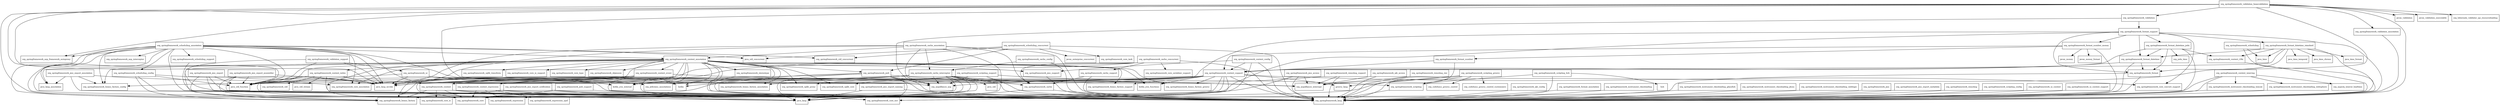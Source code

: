 digraph spring_context_5_0_0_BUILD_SNAPSHOT_package_dependencies {
  node [shape = box, fontsize=10.0];
  org_springframework_cache -> java_lang;
  org_springframework_cache -> org_springframework_lang;
  org_springframework_cache_annotation -> java_lang;
  org_springframework_cache_annotation -> java_lang_invoke;
  org_springframework_cache_annotation -> org_aopalliance_aop;
  org_springframework_cache_annotation -> org_springframework_cache;
  org_springframework_cache_annotation -> org_springframework_cache_interceptor;
  org_springframework_cache_annotation -> org_springframework_context_annotation;
  org_springframework_cache_annotation -> org_springframework_core_annotation;
  org_springframework_cache_annotation -> org_springframework_lang;
  org_springframework_cache_concurrent -> java_lang_invoke;
  org_springframework_cache_concurrent -> java_util_function;
  org_springframework_cache_concurrent -> org_springframework_cache;
  org_springframework_cache_concurrent -> org_springframework_cache_support;
  org_springframework_cache_concurrent -> org_springframework_core_serializer_support;
  org_springframework_cache_concurrent -> org_springframework_lang;
  org_springframework_cache_config -> org_springframework_cache_interceptor;
  org_springframework_cache_config -> org_springframework_lang;
  org_springframework_cache_interceptor -> java_lang;
  org_springframework_cache_interceptor -> java_lang_invoke;
  org_springframework_cache_interceptor -> java_util;
  org_springframework_cache_interceptor -> java_util_function;
  org_springframework_cache_interceptor -> org_aopalliance_aop;
  org_springframework_cache_interceptor -> org_aopalliance_intercept;
  org_springframework_cache_interceptor -> org_springframework_beans_factory;
  org_springframework_cache_interceptor -> org_springframework_beans_factory_annotation;
  org_springframework_cache_interceptor -> org_springframework_cache;
  org_springframework_cache_interceptor -> org_springframework_context_expression;
  org_springframework_cache_interceptor -> org_springframework_core;
  org_springframework_cache_interceptor -> org_springframework_expression;
  org_springframework_cache_interceptor -> org_springframework_lang;
  org_springframework_cache_support -> org_springframework_cache;
  org_springframework_cache_support -> org_springframework_lang;
  org_springframework_context -> java_lang;
  org_springframework_context -> org_springframework_beans_factory;
  org_springframework_context -> org_springframework_core;
  org_springframework_context -> org_springframework_core_env;
  org_springframework_context -> org_springframework_core_io;
  org_springframework_context -> org_springframework_lang;
  org_springframework_context_annotation -> java_lang;
  org_springframework_context_annotation -> java_lang_annotation;
  org_springframework_context_annotation -> java_lang_invoke;
  org_springframework_context_annotation -> java_util_function;
  org_springframework_context_annotation -> kotlin;
  org_springframework_context_annotation -> kotlin_jvm_functions;
  org_springframework_context_annotation -> kotlin_jvm_internal;
  org_springframework_context_annotation -> org_jetbrains_annotations;
  org_springframework_context_annotation -> org_springframework_beans_factory;
  org_springframework_context_annotation -> org_springframework_beans_factory_annotation;
  org_springframework_context_annotation -> org_springframework_beans_factory_config;
  org_springframework_context_annotation -> org_springframework_beans_factory_groovy;
  org_springframework_context_annotation -> org_springframework_beans_factory_support;
  org_springframework_context_annotation -> org_springframework_cglib_core;
  org_springframework_context_annotation -> org_springframework_cglib_proxy;
  org_springframework_context_annotation -> org_springframework_cglib_transform;
  org_springframework_context_annotation -> org_springframework_context;
  org_springframework_context_annotation -> org_springframework_context_event;
  org_springframework_context_annotation -> org_springframework_context_index;
  org_springframework_context_annotation -> org_springframework_core;
  org_springframework_context_annotation -> org_springframework_core_annotation;
  org_springframework_context_annotation -> org_springframework_core_env;
  org_springframework_context_annotation -> org_springframework_core_io_support;
  org_springframework_context_annotation -> org_springframework_core_type;
  org_springframework_context_annotation -> org_springframework_jmx_support;
  org_springframework_context_annotation -> org_springframework_jndi;
  org_springframework_context_annotation -> org_springframework_lang;
  org_springframework_context_annotation -> org_springframework_objenesis;
  org_springframework_context_annotation -> org_springframework_stereotype;
  org_springframework_context_config -> org_springframework_context_support;
  org_springframework_context_config -> org_springframework_core_env;
  org_springframework_context_config -> org_springframework_jmx_support;
  org_springframework_context_config -> org_springframework_lang;
  org_springframework_context_event -> java_lang_invoke;
  org_springframework_context_event -> org_aopalliance_intercept;
  org_springframework_context_event -> org_springframework_beans_factory;
  org_springframework_context_event -> org_springframework_context;
  org_springframework_context_event -> org_springframework_context_expression;
  org_springframework_context_event -> org_springframework_core;
  org_springframework_context_event -> org_springframework_core_annotation;
  org_springframework_context_event -> org_springframework_expression;
  org_springframework_context_event -> org_springframework_lang;
  org_springframework_context_expression -> org_springframework_core;
  org_springframework_context_expression -> org_springframework_core_env;
  org_springframework_context_expression -> org_springframework_expression;
  org_springframework_context_expression -> org_springframework_expression_spel;
  org_springframework_context_expression -> org_springframework_lang;
  org_springframework_context_i18n -> org_springframework_lang;
  org_springframework_context_index -> java_lang_invoke;
  org_springframework_context_index -> java_util_function;
  org_springframework_context_index -> java_util_stream;
  org_springframework_context_index -> org_springframework_core;
  org_springframework_context_index -> org_springframework_lang;
  org_springframework_context_index -> org_springframework_util;
  org_springframework_context_support -> groovy_lang;
  org_springframework_context_support -> java_lang_invoke;
  org_springframework_context_support -> java_util_function;
  org_springframework_context_support -> kotlin;
  org_springframework_context_support -> kotlin_jvm_functions;
  org_springframework_context_support -> kotlin_jvm_internal;
  org_springframework_context_support -> org_jetbrains_annotations;
  org_springframework_context_support -> org_springframework_beans_factory;
  org_springframework_context_support -> org_springframework_beans_factory_config;
  org_springframework_context_support -> org_springframework_beans_factory_groovy;
  org_springframework_context_support -> org_springframework_beans_factory_support;
  org_springframework_context_support -> org_springframework_context;
  org_springframework_context_support -> org_springframework_core;
  org_springframework_context_support -> org_springframework_core_convert_support;
  org_springframework_context_support -> org_springframework_core_env;
  org_springframework_context_support -> org_springframework_lang;
  org_springframework_context_weaving -> org_aspectj_weaver_loadtime;
  org_springframework_context_weaving -> org_springframework_beans_factory;
  org_springframework_context_weaving -> org_springframework_instrument_classloading_tomcat;
  org_springframework_context_weaving -> org_springframework_instrument_classloading_websphere;
  org_springframework_context_weaving -> org_springframework_lang;
  org_springframework_ejb_access -> org_aopalliance_intercept;
  org_springframework_ejb_access -> org_springframework_lang;
  org_springframework_ejb_config -> org_springframework_lang;
  org_springframework_format -> java_lang;
  org_springframework_format -> org_springframework_lang;
  org_springframework_format_annotation -> org_springframework_lang;
  org_springframework_format_datetime -> org_springframework_context_support;
  org_springframework_format_datetime -> org_springframework_format;
  org_springframework_format_datetime -> org_springframework_lang;
  org_springframework_format_datetime_joda -> org_joda_time;
  org_springframework_format_datetime_joda -> org_springframework_context_i18n;
  org_springframework_format_datetime_joda -> org_springframework_context_support;
  org_springframework_format_datetime_joda -> org_springframework_format;
  org_springframework_format_datetime_joda -> org_springframework_format_datetime;
  org_springframework_format_datetime_joda -> org_springframework_lang;
  org_springframework_format_datetime_standard -> java_time;
  org_springframework_format_datetime_standard -> java_time_chrono;
  org_springframework_format_datetime_standard -> java_time_format;
  org_springframework_format_datetime_standard -> java_time_temporal;
  org_springframework_format_datetime_standard -> org_springframework_context_i18n;
  org_springframework_format_datetime_standard -> org_springframework_context_support;
  org_springframework_format_datetime_standard -> org_springframework_format;
  org_springframework_format_datetime_standard -> org_springframework_format_datetime;
  org_springframework_format_datetime_standard -> org_springframework_lang;
  org_springframework_format_number -> org_springframework_context_support;
  org_springframework_format_number -> org_springframework_lang;
  org_springframework_format_number_money -> javax_money;
  org_springframework_format_number_money -> javax_money_format;
  org_springframework_format_number_money -> org_springframework_context_support;
  org_springframework_format_number_money -> org_springframework_format_number;
  org_springframework_format_number_money -> org_springframework_lang;
  org_springframework_format_support -> org_springframework_context;
  org_springframework_format_support -> org_springframework_core;
  org_springframework_format_support -> org_springframework_core_convert_support;
  org_springframework_format_support -> org_springframework_format;
  org_springframework_format_support -> org_springframework_format_datetime;
  org_springframework_format_support -> org_springframework_format_datetime_joda;
  org_springframework_format_support -> org_springframework_format_datetime_standard;
  org_springframework_format_support -> org_springframework_format_number_money;
  org_springframework_format_support -> org_springframework_lang;
  org_springframework_instrument_classloading -> org_springframework_lang;
  org_springframework_instrument_classloading_glassfish -> org_springframework_lang;
  org_springframework_instrument_classloading_jboss -> org_springframework_lang;
  org_springframework_instrument_classloading_tomcat -> org_springframework_lang;
  org_springframework_instrument_classloading_weblogic -> org_springframework_lang;
  org_springframework_instrument_classloading_websphere -> org_springframework_lang;
  org_springframework_jmx -> org_springframework_lang;
  org_springframework_jmx_access -> org_aopalliance_intercept;
  org_springframework_jmx_access -> org_springframework_core;
  org_springframework_jmx_access -> org_springframework_lang;
  org_springframework_jmx_export -> java_lang;
  org_springframework_jmx_export -> java_lang_invoke;
  org_springframework_jmx_export -> java_util_function;
  org_springframework_jmx_export -> org_springframework_beans_factory;
  org_springframework_jmx_export -> org_springframework_lang;
  org_springframework_jmx_export_annotation -> java_lang_annotation;
  org_springframework_jmx_export_annotation -> org_springframework_beans_factory_config;
  org_springframework_jmx_export_annotation -> org_springframework_core_annotation;
  org_springframework_jmx_export_annotation -> org_springframework_lang;
  org_springframework_jmx_export_assembler -> java_lang_invoke;
  org_springframework_jmx_export_assembler -> java_util_function;
  org_springframework_jmx_export_assembler -> org_springframework_core;
  org_springframework_jmx_export_assembler -> org_springframework_lang;
  org_springframework_jmx_export_metadata -> org_springframework_lang;
  org_springframework_jmx_export_naming -> java_lang;
  org_springframework_jmx_export_naming -> org_springframework_lang;
  org_springframework_jmx_export_notification -> java_lang;
  org_springframework_jmx_export_notification -> org_springframework_beans_factory;
  org_springframework_jmx_export_notification -> org_springframework_lang;
  org_springframework_jmx_support -> org_springframework_lang;
  org_springframework_jndi -> java_lang;
  org_springframework_jndi -> java_lang_invoke;
  org_springframework_jndi -> org_aopalliance_aop;
  org_springframework_jndi -> org_aopalliance_intercept;
  org_springframework_jndi -> org_springframework_core;
  org_springframework_jndi -> org_springframework_core_env;
  org_springframework_jndi -> org_springframework_lang;
  org_springframework_jndi_support -> org_springframework_core;
  org_springframework_jndi_support -> org_springframework_lang;
  org_springframework_remoting -> org_springframework_lang;
  org_springframework_remoting_rmi -> org_aopalliance_intercept;
  org_springframework_remoting_rmi -> org_springframework_lang;
  org_springframework_remoting_support -> org_aopalliance_aop;
  org_springframework_remoting_support -> org_aopalliance_intercept;
  org_springframework_remoting_support -> org_springframework_lang;
  org_springframework_scheduling -> java_time;
  org_springframework_scheduling -> org_springframework_lang;
  org_springframework_scheduling_annotation -> java_lang;
  org_springframework_scheduling_annotation -> java_lang_annotation;
  org_springframework_scheduling_annotation -> java_lang_invoke;
  org_springframework_scheduling_annotation -> java_util_concurrent;
  org_springframework_scheduling_annotation -> java_util_function;
  org_springframework_scheduling_annotation -> org_aopalliance_aop;
  org_springframework_scheduling_annotation -> org_springframework_aop_framework_autoproxy;
  org_springframework_scheduling_annotation -> org_springframework_aop_interceptor;
  org_springframework_scheduling_annotation -> org_springframework_beans_factory;
  org_springframework_scheduling_annotation -> org_springframework_beans_factory_config;
  org_springframework_scheduling_annotation -> org_springframework_context;
  org_springframework_scheduling_annotation -> org_springframework_context_annotation;
  org_springframework_scheduling_annotation -> org_springframework_core;
  org_springframework_scheduling_annotation -> org_springframework_core_annotation;
  org_springframework_scheduling_annotation -> org_springframework_lang;
  org_springframework_scheduling_annotation -> org_springframework_scheduling_config;
  org_springframework_scheduling_annotation -> org_springframework_scheduling_support;
  org_springframework_scheduling_annotation -> org_springframework_util_concurrent;
  org_springframework_scheduling_concurrent -> java_util_concurrent;
  org_springframework_scheduling_concurrent -> javax_enterprise_concurrent;
  org_springframework_scheduling_concurrent -> org_springframework_core_task;
  org_springframework_scheduling_concurrent -> org_springframework_jndi;
  org_springframework_scheduling_concurrent -> org_springframework_lang;
  org_springframework_scheduling_concurrent -> org_springframework_util_concurrent;
  org_springframework_scheduling_config -> java_lang_invoke;
  org_springframework_scheduling_config -> java_util_function;
  org_springframework_scheduling_config -> org_springframework_beans_factory;
  org_springframework_scheduling_config -> org_springframework_lang;
  org_springframework_scheduling_support -> org_springframework_lang;
  org_springframework_scripting -> org_springframework_lang;
  org_springframework_scripting_bsh -> bsh;
  org_springframework_scripting_bsh -> org_springframework_lang;
  org_springframework_scripting_bsh -> org_springframework_scripting;
  org_springframework_scripting_config -> org_springframework_lang;
  org_springframework_scripting_groovy -> groovy_lang;
  org_springframework_scripting_groovy -> java_lang;
  org_springframework_scripting_groovy -> org_codehaus_groovy_control;
  org_springframework_scripting_groovy -> org_codehaus_groovy_control_customizers;
  org_springframework_scripting_groovy -> org_springframework_lang;
  org_springframework_scripting_groovy -> org_springframework_scripting;
  org_springframework_scripting_support -> org_aopalliance_aop;
  org_springframework_scripting_support -> org_springframework_cglib_core;
  org_springframework_scripting_support -> org_springframework_cglib_proxy;
  org_springframework_scripting_support -> org_springframework_lang;
  org_springframework_scripting_support -> org_springframework_scripting;
  org_springframework_stereotype -> org_springframework_lang;
  org_springframework_ui -> java_lang_invoke;
  org_springframework_ui -> java_util_function;
  org_springframework_ui -> kotlin;
  org_springframework_ui -> kotlin_jvm_internal;
  org_springframework_ui -> org_jetbrains_annotations;
  org_springframework_ui -> org_springframework_lang;
  org_springframework_ui_context -> org_springframework_lang;
  org_springframework_ui_context_support -> org_springframework_lang;
  org_springframework_validation -> org_springframework_format_support;
  org_springframework_validation -> org_springframework_lang;
  org_springframework_validation_annotation -> org_springframework_lang;
  org_springframework_validation_beanvalidation -> java_lang_invoke;
  org_springframework_validation_beanvalidation -> java_util_function;
  org_springframework_validation_beanvalidation -> javax_validation;
  org_springframework_validation_beanvalidation -> javax_validation_executable;
  org_springframework_validation_beanvalidation -> org_aopalliance_aop;
  org_springframework_validation_beanvalidation -> org_aopalliance_intercept;
  org_springframework_validation_beanvalidation -> org_hibernate_validator_spi_resourceloading;
  org_springframework_validation_beanvalidation -> org_springframework_aop_framework_autoproxy;
  org_springframework_validation_beanvalidation -> org_springframework_core;
  org_springframework_validation_beanvalidation -> org_springframework_lang;
  org_springframework_validation_beanvalidation -> org_springframework_validation;
  org_springframework_validation_beanvalidation -> org_springframework_validation_annotation;
  org_springframework_validation_support -> java_lang_invoke;
  org_springframework_validation_support -> java_util_function;
  org_springframework_validation_support -> org_springframework_lang;
  org_springframework_validation_support -> org_springframework_ui;
}
